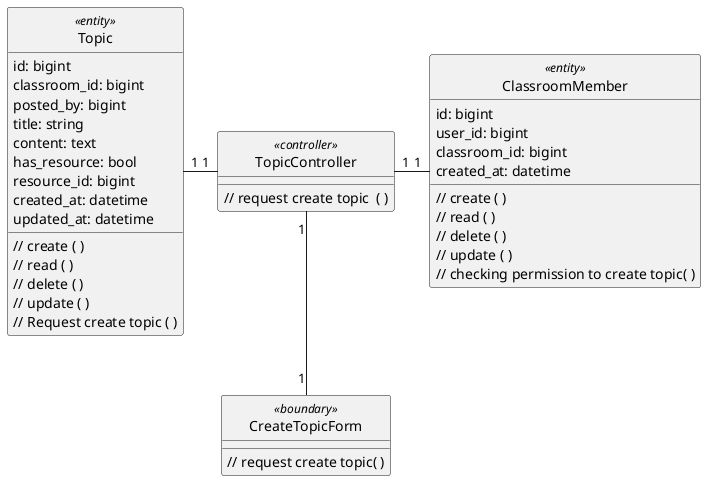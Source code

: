 @startuml createTopic

class Topic <<entity>> {
    id: bigint
    classroom_id: bigint
    posted_by: bigint
    title: string
    content: text
    has_resource: bool
    resource_id: bigint
    created_at: datetime
    updated_at: datetime

    // create ( )
    // read ( )
    // delete ( )
    // update ( )
    // Request create topic ( )
}

class ClassroomMember <<entity>> {
    id: bigint
    user_id: bigint
    classroom_id: bigint
    created_at: datetime

    // create ( )
    // read ( )
    // delete ( )
    // update ( )
    // checking permission to create topic( )
}

class CreateTopicForm <<boundary>> {
    // request create topic( )
}

class TopicController <<controller>> {
    // request create topic  ( )
}

hide Topic <<entity>> circle
hide CreateTopicForm <<boundary>> circle
hide TopicController <<controller>> circle

TopicController "1" -left- "1" Topic
TopicController "1" -right- "1" ClassroomMember
TopicController "1" -down- "1" CreateTopicForm



@enduml
